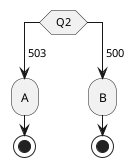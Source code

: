 {
  "sha1": "2ucrwxe14c4mf8nx9ilmdcf3hvdx89u",
  "insertion": {
    "when": "2024-05-30T20:48:20.110Z",
    "url": "https://forum.plantuml.net/13776/string-concatenation-function-evaluation-in-includes",
    "user": "plantuml@gmail.com"
  }
}
@startuml
  switch (Q2)
  case ( 503 )
    :A;
    stop
  case ( 500 ) 
    :B;
    stop
  endswitch
@enduml

